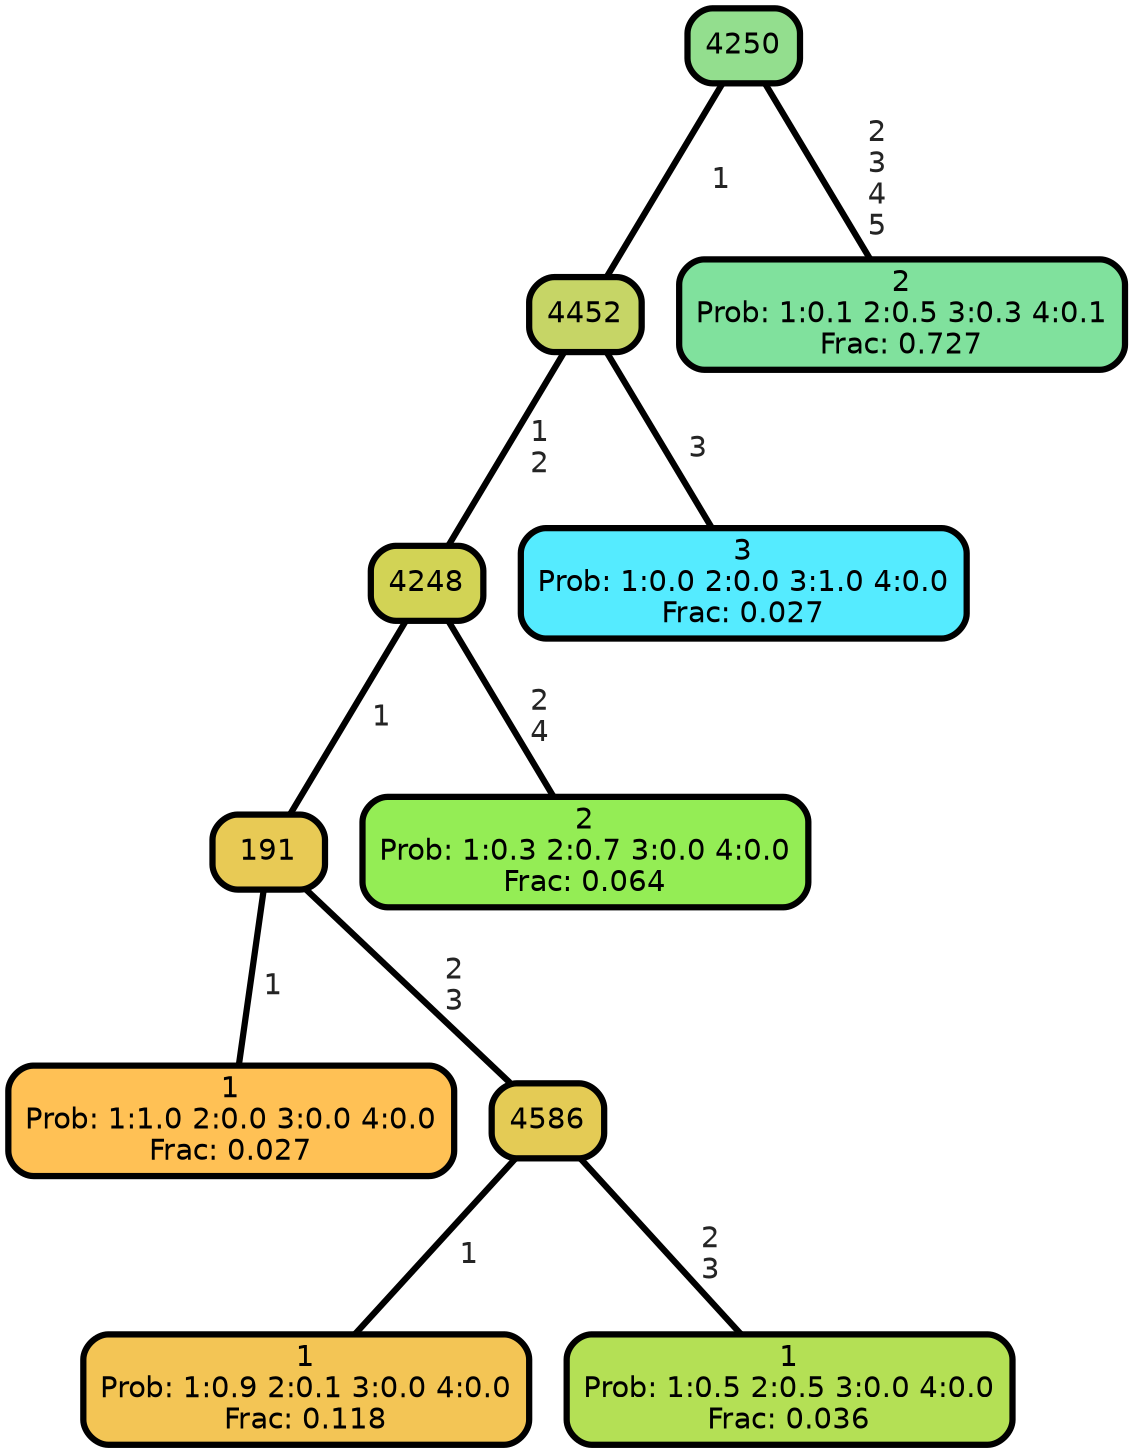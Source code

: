 graph Tree {
node [shape=box, style="filled, rounded",color="black",penwidth="3",fontcolor="black",                 fontname=helvetica] ;
graph [ranksep="0 equally", splines=straight,                 bgcolor=transparent, dpi=200] ;
edge [fontname=helvetica, fontweight=bold,fontcolor=grey14,color=black] ;
0 [label="1
Prob: 1:1.0 2:0.0 3:0.0 4:0.0
Frac: 0.027", fillcolor="#ffc155"] ;
1 [label="191", fillcolor="#e8ca55"] ;
2 [label="1
Prob: 1:0.9 2:0.1 3:0.0 4:0.0
Frac: 0.118", fillcolor="#f3c555"] ;
3 [label="4586", fillcolor="#e4cb55"] ;
4 [label="1
Prob: 1:0.5 2:0.5 3:0.0 4:0.0
Frac: 0.036", fillcolor="#b4e055"] ;
5 [label="4248", fillcolor="#d2d355"] ;
6 [label="2
Prob: 1:0.3 2:0.7 3:0.0 4:0.0
Frac: 0.064", fillcolor="#94ed55"] ;
7 [label="4452", fillcolor="#c6d566"] ;
8 [label="3
Prob: 1:0.0 2:0.0 3:1.0 4:0.0
Frac: 0.027", fillcolor="#55ebff"] ;
9 [label="4250", fillcolor="#93de8e"] ;
10 [label="2
Prob: 1:0.1 2:0.5 3:0.3 4:0.1
Frac: 0.727", fillcolor="#80e19d"] ;
1 -- 0 [label=" 1",penwidth=3] ;
1 -- 3 [label=" 2\n 3",penwidth=3] ;
3 -- 2 [label=" 1",penwidth=3] ;
3 -- 4 [label=" 2\n 3",penwidth=3] ;
5 -- 1 [label=" 1",penwidth=3] ;
5 -- 6 [label=" 2\n 4",penwidth=3] ;
7 -- 5 [label=" 1\n 2",penwidth=3] ;
7 -- 8 [label=" 3",penwidth=3] ;
9 -- 7 [label=" 1",penwidth=3] ;
9 -- 10 [label=" 2\n 3\n 4\n 5",penwidth=3] ;
{rank = same;}}